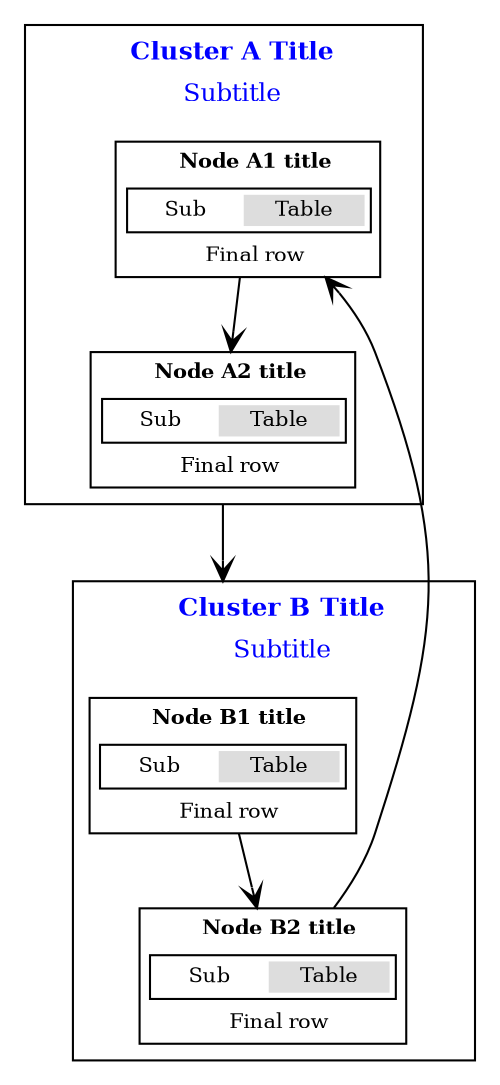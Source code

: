 // ```sh
// # Render this graph using `dot`
// # @osx `brew install graphviz` provides `dot`
// dot -Tsvg test.dot >test.svg
// ```

// Preview in VSCode:
// 1. Get extension "Graphviz (dot) language support for Visual Studio Code"
// 2. Right-Click a *.dot file and "Open Preview To Side"

digraph DemoGraph {

  // Permits arrows between clusters
  compound=true
  // rankdir=LR

  node [
    shape=plain
    fontsize=10
  ]
  edge [
    arrowhead=open
    arrowtail=open
    fontsize=10
  ]

//#section clusterA

  node_a_1 [label=<
    <table border='1' cellborder='0'>
      <tr><td>
        <b>Node A1 title</b>
      </td></tr>
    <tr><td>
      <table border='1' cellborder='0'>
        <tr>
          <td>Sub</td>
          <td bgcolor='#dddddd'>Table</td>
        </tr>
      </table>
    </td></tr>
    <tr><td>
      Final row
    </td></tr>
    </table>
  >]
  node_a_2 [label=<
    <table border='1' cellborder='0'>
      <tr><td>
        <b>Node A2 title</b>
      </td></tr>
    <tr><td>
      <table border='1' cellborder='0'>
        <tr>
          <td>Sub</td>
          <td bgcolor='#dddddd'>Table</td>
        </tr>
      </table>
    </td></tr>
    <tr><td>
      Final row
    </td></tr>
    </table>
  >]

  subgraph clusterA {
    label=<
      <table border='0' cellborder='0'>
        <tr><td>
          <b>Cluster A Title</b>
        </td></tr>
        <tr><td>
          Subtitle
        </td></tr>
      </table>
    >
    href="https://my.gumtree.com/manage-account/"
    fontcolor=blue
    fontsize=12
    node_a_1 -> node_a_2
  }

//#section clusterB

  node_b_1 [label=<
    <table border='1' cellborder='0'>
      <tr><td>
        <b>Node B1 title</b>
      </td></tr>
    <tr><td>
      <table border='1' cellborder='0'>
        <tr>
          <td>Sub</td>
          <td bgcolor='#dddddd'>Table</td>
        </tr>
      </table>
    </td></tr>
    <tr><td>
      Final row
    </td></tr>
    </table>
  >]
  node_b_2 [label=<
    <table border='1' cellborder='0'>
      <tr><td>
        <b>Node B2 title</b>
      </td></tr>
    <tr><td>
      <table border='1' cellborder='0'>
        <tr>
          <td>Sub</td>
          <td bgcolor='#dddddd'>Table</td>
        </tr>
      </table>
    </td></tr>
    <tr><td>
      Final row
    </td></tr>
    </table>
  >]

  subgraph clusterB {
    label=<
      <table border='0' cellborder='0'>
        <tr><td>
          <b>Cluster B Title</b>
        </td></tr>
        <tr><td>
          Subtitle
        </td></tr>
      </table>
    >
    href="https://my.gumtree.com/manage-account/"
    fontcolor=blue
    fontsize=12
    node_b_1 -> node_b_2
  }

//#section edges between different clusters

  node_b_2 -> node_a_1

  node_a_2 -> node_b_1 [
    ltail=clusterA
    lhead=clusterB
    minlen=2
  ]

}
